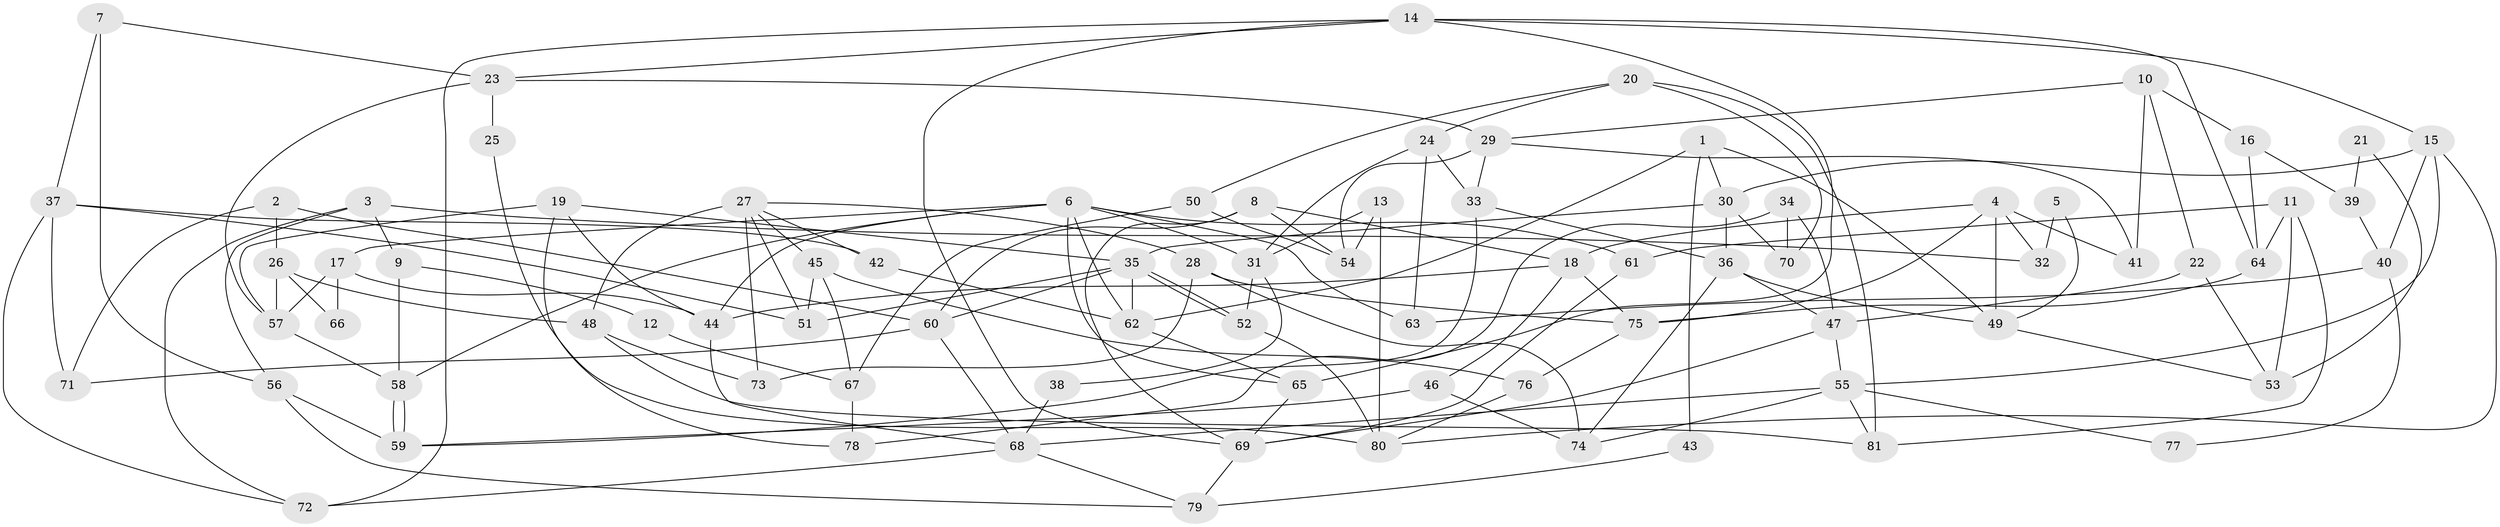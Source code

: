 // coarse degree distribution, {6: 0.21153846153846154, 2: 0.1346153846153846, 4: 0.1346153846153846, 7: 0.057692307692307696, 8: 0.09615384615384616, 3: 0.15384615384615385, 5: 0.19230769230769232, 9: 0.019230769230769232}
// Generated by graph-tools (version 1.1) at 2025/41/03/06/25 10:41:58]
// undirected, 81 vertices, 162 edges
graph export_dot {
graph [start="1"]
  node [color=gray90,style=filled];
  1;
  2;
  3;
  4;
  5;
  6;
  7;
  8;
  9;
  10;
  11;
  12;
  13;
  14;
  15;
  16;
  17;
  18;
  19;
  20;
  21;
  22;
  23;
  24;
  25;
  26;
  27;
  28;
  29;
  30;
  31;
  32;
  33;
  34;
  35;
  36;
  37;
  38;
  39;
  40;
  41;
  42;
  43;
  44;
  45;
  46;
  47;
  48;
  49;
  50;
  51;
  52;
  53;
  54;
  55;
  56;
  57;
  58;
  59;
  60;
  61;
  62;
  63;
  64;
  65;
  66;
  67;
  68;
  69;
  70;
  71;
  72;
  73;
  74;
  75;
  76;
  77;
  78;
  79;
  80;
  81;
  1 -- 49;
  1 -- 62;
  1 -- 30;
  1 -- 43;
  2 -- 60;
  2 -- 26;
  2 -- 71;
  3 -- 56;
  3 -- 72;
  3 -- 9;
  3 -- 32;
  4 -- 18;
  4 -- 75;
  4 -- 32;
  4 -- 41;
  4 -- 49;
  5 -- 32;
  5 -- 49;
  6 -- 44;
  6 -- 65;
  6 -- 17;
  6 -- 31;
  6 -- 58;
  6 -- 61;
  6 -- 62;
  6 -- 63;
  7 -- 23;
  7 -- 37;
  7 -- 56;
  8 -- 69;
  8 -- 60;
  8 -- 18;
  8 -- 54;
  9 -- 58;
  9 -- 12;
  10 -- 22;
  10 -- 29;
  10 -- 16;
  10 -- 41;
  11 -- 61;
  11 -- 81;
  11 -- 53;
  11 -- 64;
  12 -- 67;
  13 -- 80;
  13 -- 31;
  13 -- 54;
  14 -- 15;
  14 -- 72;
  14 -- 23;
  14 -- 64;
  14 -- 65;
  14 -- 69;
  15 -- 55;
  15 -- 30;
  15 -- 40;
  15 -- 80;
  16 -- 64;
  16 -- 39;
  17 -- 57;
  17 -- 44;
  17 -- 66;
  18 -- 44;
  18 -- 46;
  18 -- 75;
  19 -- 35;
  19 -- 57;
  19 -- 44;
  19 -- 78;
  20 -- 81;
  20 -- 50;
  20 -- 24;
  20 -- 70;
  21 -- 53;
  21 -- 39;
  22 -- 47;
  22 -- 53;
  23 -- 29;
  23 -- 25;
  23 -- 57;
  24 -- 33;
  24 -- 31;
  24 -- 63;
  25 -- 80;
  26 -- 48;
  26 -- 57;
  26 -- 66;
  27 -- 51;
  27 -- 42;
  27 -- 28;
  27 -- 45;
  27 -- 48;
  27 -- 73;
  28 -- 75;
  28 -- 73;
  28 -- 74;
  29 -- 54;
  29 -- 41;
  29 -- 33;
  30 -- 36;
  30 -- 35;
  30 -- 70;
  31 -- 38;
  31 -- 52;
  33 -- 36;
  33 -- 59;
  34 -- 70;
  34 -- 47;
  34 -- 78;
  35 -- 52;
  35 -- 52;
  35 -- 51;
  35 -- 60;
  35 -- 62;
  36 -- 47;
  36 -- 74;
  36 -- 49;
  37 -- 51;
  37 -- 71;
  37 -- 42;
  37 -- 72;
  38 -- 68;
  39 -- 40;
  40 -- 63;
  40 -- 77;
  42 -- 62;
  43 -- 79;
  44 -- 68;
  45 -- 76;
  45 -- 51;
  45 -- 67;
  46 -- 59;
  46 -- 74;
  47 -- 55;
  47 -- 69;
  48 -- 73;
  48 -- 81;
  49 -- 53;
  50 -- 67;
  50 -- 54;
  52 -- 80;
  55 -- 68;
  55 -- 74;
  55 -- 77;
  55 -- 81;
  56 -- 59;
  56 -- 79;
  57 -- 58;
  58 -- 59;
  58 -- 59;
  60 -- 68;
  60 -- 71;
  61 -- 69;
  62 -- 65;
  64 -- 75;
  65 -- 69;
  67 -- 78;
  68 -- 79;
  68 -- 72;
  69 -- 79;
  75 -- 76;
  76 -- 80;
}
